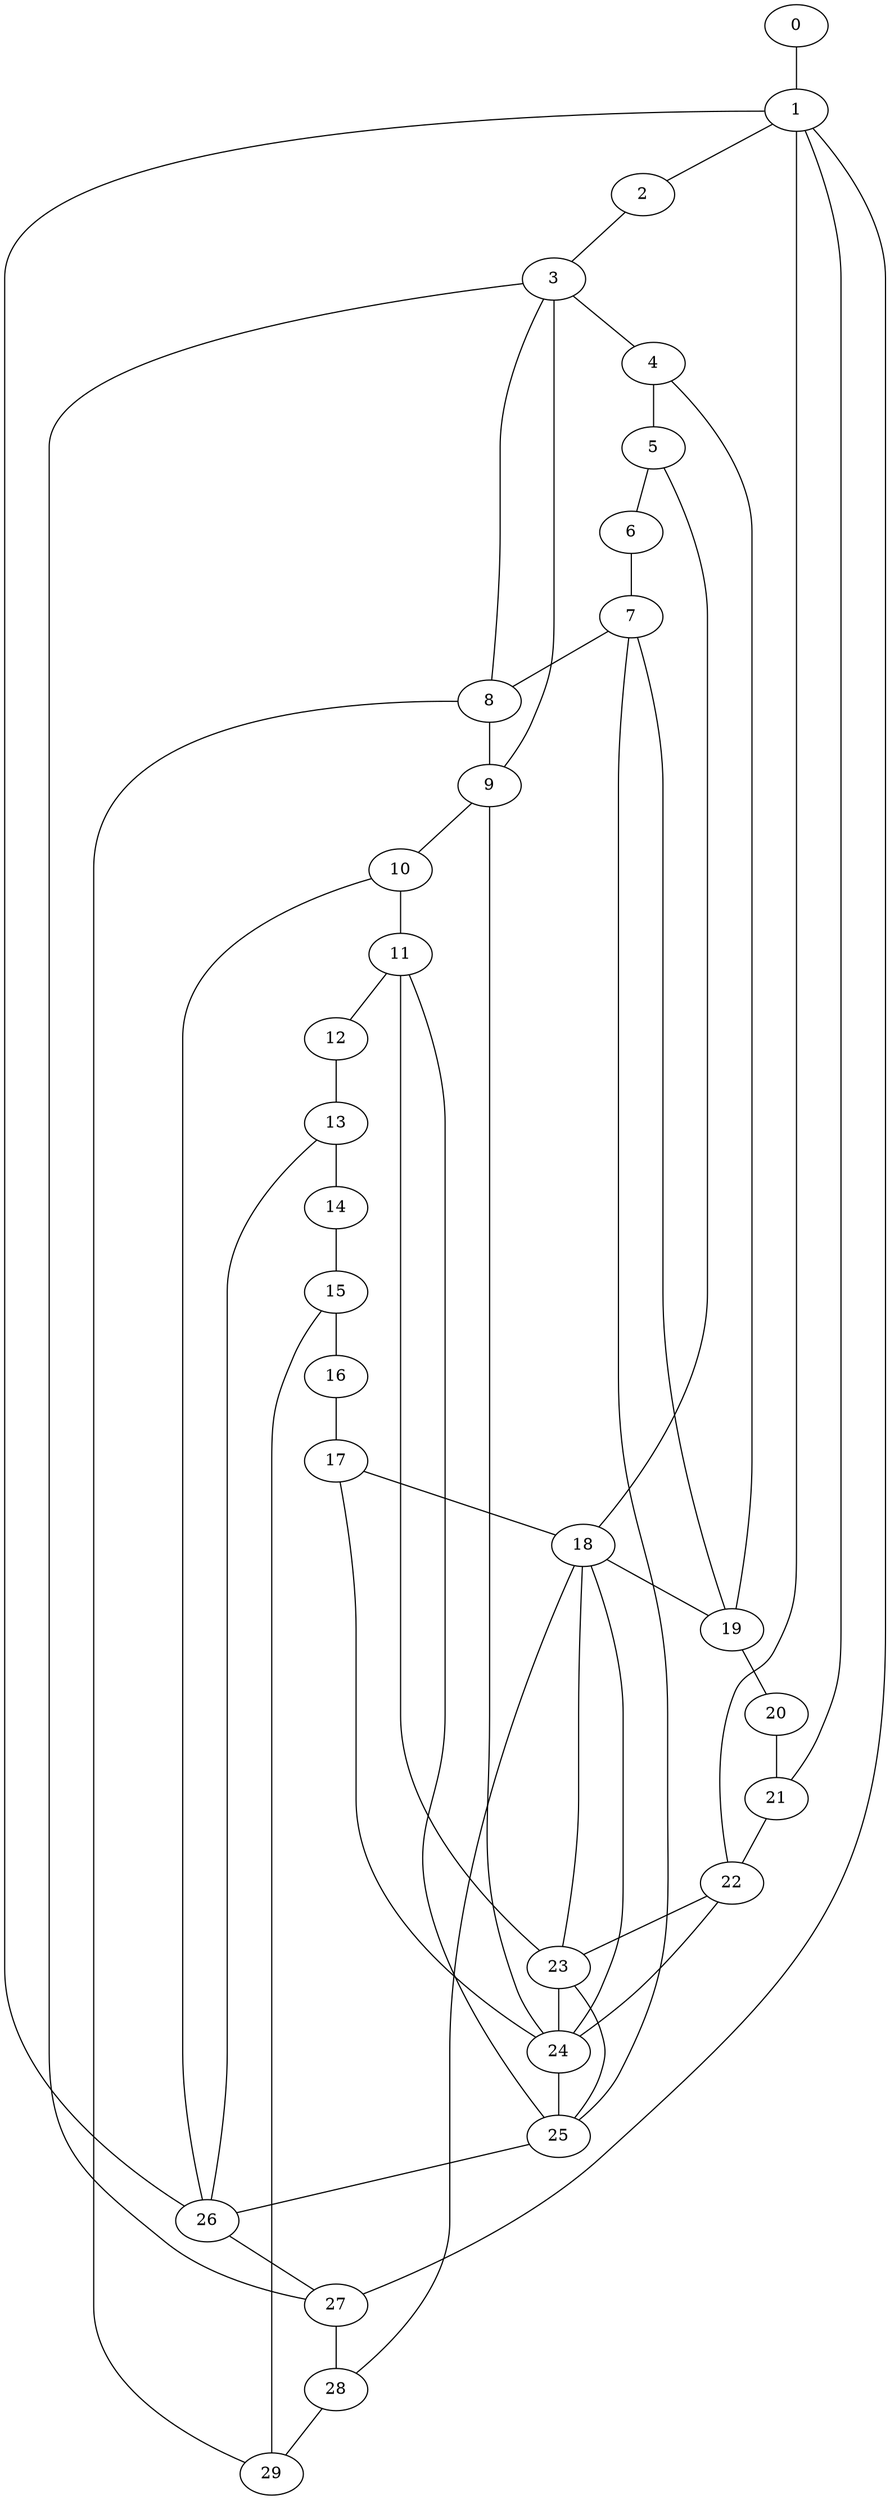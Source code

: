 
graph graphname {
    0 -- 1
1 -- 2
1 -- 21
1 -- 26
1 -- 22
1 -- 27
2 -- 3
3 -- 4
3 -- 27
3 -- 9
3 -- 8
4 -- 5
4 -- 19
5 -- 6
5 -- 18
6 -- 7
7 -- 8
7 -- 25
7 -- 19
8 -- 9
8 -- 29
9 -- 10
9 -- 24
10 -- 11
10 -- 26
11 -- 12
11 -- 23
11 -- 25
12 -- 13
13 -- 14
13 -- 26
14 -- 15
15 -- 16
15 -- 29
16 -- 17
17 -- 18
17 -- 24
18 -- 19
18 -- 23
18 -- 24
18 -- 28
19 -- 20
20 -- 21
21 -- 22
22 -- 23
22 -- 24
23 -- 24
23 -- 25
24 -- 25
25 -- 26
26 -- 27
27 -- 28
28 -- 29

}
